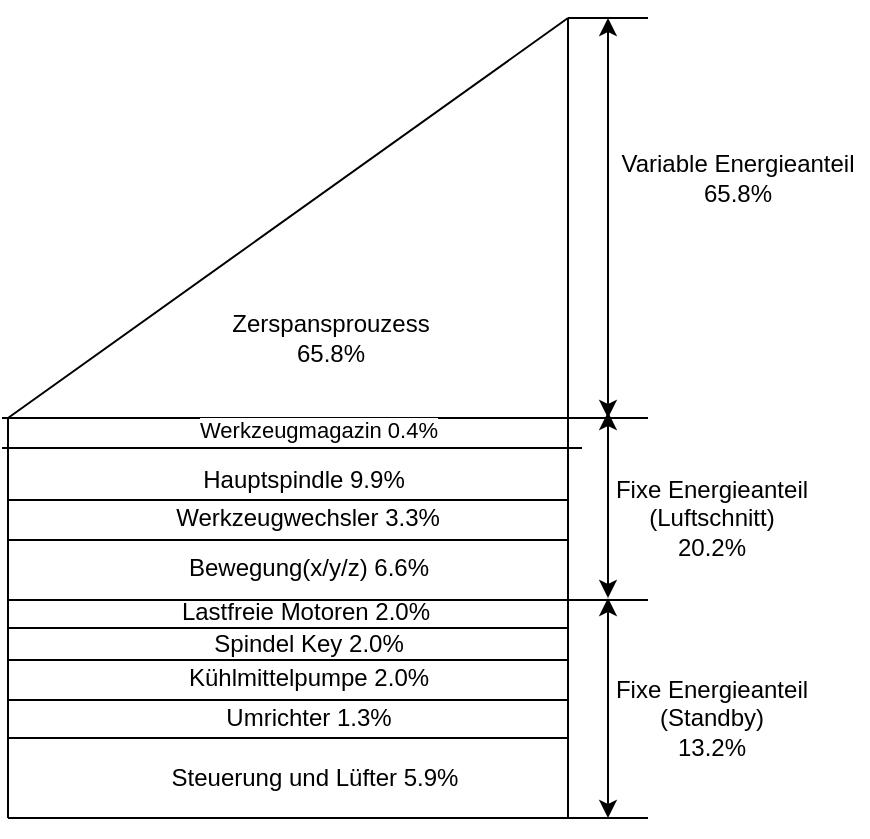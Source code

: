 <mxfile version="15.0.3" type="github">
  <diagram id="9LKyCtstZFuC5NdjGfga" name="Page-1">
    <mxGraphModel dx="946" dy="436" grid="1" gridSize="10" guides="1" tooltips="1" connect="1" arrows="1" fold="1" page="1" pageScale="1" pageWidth="827" pageHeight="1169" math="0" shadow="0">
      <root>
        <mxCell id="0" />
        <mxCell id="1" parent="0" />
        <mxCell id="-WhWzpg13R3qP_2COrhY-2" value="" style="endArrow=none;html=1;" parent="1" edge="1">
          <mxGeometry width="50" height="50" relative="1" as="geometry">
            <mxPoint x="560" y="560" as="sourcePoint" />
            <mxPoint x="560" y="160" as="targetPoint" />
          </mxGeometry>
        </mxCell>
        <mxCell id="-WhWzpg13R3qP_2COrhY-3" value="" style="endArrow=none;html=1;" parent="1" edge="1">
          <mxGeometry width="50" height="50" relative="1" as="geometry">
            <mxPoint x="280" y="560" as="sourcePoint" />
            <mxPoint x="560" y="560" as="targetPoint" />
          </mxGeometry>
        </mxCell>
        <mxCell id="-WhWzpg13R3qP_2COrhY-4" value="" style="endArrow=none;html=1;" parent="1" edge="1">
          <mxGeometry width="50" height="50" relative="1" as="geometry">
            <mxPoint x="280" y="560" as="sourcePoint" />
            <mxPoint x="280" y="360" as="targetPoint" />
          </mxGeometry>
        </mxCell>
        <mxCell id="-WhWzpg13R3qP_2COrhY-5" value="" style="endArrow=none;html=1;" parent="1" edge="1">
          <mxGeometry width="50" height="50" relative="1" as="geometry">
            <mxPoint x="280" y="360" as="sourcePoint" />
            <mxPoint x="560" y="160" as="targetPoint" />
          </mxGeometry>
        </mxCell>
        <mxCell id="-WhWzpg13R3qP_2COrhY-7" value="" style="endArrow=classic;startArrow=classic;html=1;" parent="1" edge="1">
          <mxGeometry width="50" height="50" relative="1" as="geometry">
            <mxPoint x="580" y="360" as="sourcePoint" />
            <mxPoint x="580" y="160" as="targetPoint" />
          </mxGeometry>
        </mxCell>
        <mxCell id="-WhWzpg13R3qP_2COrhY-8" value="" style="endArrow=none;html=1;" parent="1" edge="1">
          <mxGeometry width="50" height="50" relative="1" as="geometry">
            <mxPoint x="560" y="160" as="sourcePoint" />
            <mxPoint x="600" y="160" as="targetPoint" />
          </mxGeometry>
        </mxCell>
        <mxCell id="-WhWzpg13R3qP_2COrhY-9" value="" style="endArrow=none;html=1;" parent="1" edge="1">
          <mxGeometry width="50" height="50" relative="1" as="geometry">
            <mxPoint x="560" y="360" as="sourcePoint" />
            <mxPoint x="600" y="360" as="targetPoint" />
          </mxGeometry>
        </mxCell>
        <mxCell id="-WhWzpg13R3qP_2COrhY-10" value="Variable Energieanteil&lt;br&gt;65.8%" style="text;html=1;strokeColor=none;fillColor=none;align=center;verticalAlign=middle;whiteSpace=wrap;rounded=0;" parent="1" vertex="1">
          <mxGeometry x="580" y="230" width="130" height="20" as="geometry" />
        </mxCell>
        <mxCell id="-WhWzpg13R3qP_2COrhY-11" value="Zerspansprouzess&lt;br&gt;65.8%" style="text;html=1;align=center;verticalAlign=middle;resizable=0;points=[];autosize=1;strokeColor=none;" parent="1" vertex="1">
          <mxGeometry x="386" y="305" width="110" height="30" as="geometry" />
        </mxCell>
        <mxCell id="-WhWzpg13R3qP_2COrhY-12" value="" style="endArrow=none;html=1;" parent="1" edge="1">
          <mxGeometry width="50" height="50" relative="1" as="geometry">
            <mxPoint x="277" y="360" as="sourcePoint" />
            <mxPoint x="567" y="360" as="targetPoint" />
          </mxGeometry>
        </mxCell>
        <mxCell id="xz5khpf50kPUOjSwBiQE-1" value="" style="endArrow=none;html=1;" parent="1" edge="1">
          <mxGeometry width="50" height="50" relative="1" as="geometry">
            <mxPoint x="280" y="401" as="sourcePoint" />
            <mxPoint x="560" y="401" as="targetPoint" />
          </mxGeometry>
        </mxCell>
        <mxCell id="xz5khpf50kPUOjSwBiQE-2" value="" style="endArrow=none;html=1;" parent="1" edge="1">
          <mxGeometry width="50" height="50" relative="1" as="geometry">
            <mxPoint x="280" y="421" as="sourcePoint" />
            <mxPoint x="560" y="421" as="targetPoint" />
          </mxGeometry>
        </mxCell>
        <mxCell id="xz5khpf50kPUOjSwBiQE-3" value="" style="endArrow=none;html=1;" parent="1" edge="1">
          <mxGeometry width="50" height="50" relative="1" as="geometry">
            <mxPoint x="280" y="451" as="sourcePoint" />
            <mxPoint x="560" y="451" as="targetPoint" />
          </mxGeometry>
        </mxCell>
        <mxCell id="xz5khpf50kPUOjSwBiQE-4" value="" style="endArrow=none;html=1;" parent="1" edge="1">
          <mxGeometry width="50" height="50" relative="1" as="geometry">
            <mxPoint x="280" y="465" as="sourcePoint" />
            <mxPoint x="560" y="465" as="targetPoint" />
          </mxGeometry>
        </mxCell>
        <mxCell id="xz5khpf50kPUOjSwBiQE-5" value="" style="endArrow=none;html=1;" parent="1" edge="1">
          <mxGeometry width="50" height="50" relative="1" as="geometry">
            <mxPoint x="280" y="481" as="sourcePoint" />
            <mxPoint x="560" y="481" as="targetPoint" />
          </mxGeometry>
        </mxCell>
        <mxCell id="xz5khpf50kPUOjSwBiQE-6" value="" style="endArrow=none;html=1;" parent="1" edge="1">
          <mxGeometry width="50" height="50" relative="1" as="geometry">
            <mxPoint x="280" y="501" as="sourcePoint" />
            <mxPoint x="560" y="501" as="targetPoint" />
          </mxGeometry>
        </mxCell>
        <mxCell id="xz5khpf50kPUOjSwBiQE-7" value="" style="endArrow=none;html=1;" parent="1" edge="1">
          <mxGeometry width="50" height="50" relative="1" as="geometry">
            <mxPoint x="280" y="520" as="sourcePoint" />
            <mxPoint x="560" y="520" as="targetPoint" />
          </mxGeometry>
        </mxCell>
        <mxCell id="xz5khpf50kPUOjSwBiQE-8" value="Hauptspindle 9.9%" style="text;html=1;strokeColor=none;fillColor=none;align=center;verticalAlign=middle;whiteSpace=wrap;rounded=0;" parent="1" vertex="1">
          <mxGeometry x="363" y="381" width="130" height="20" as="geometry" />
        </mxCell>
        <mxCell id="xz5khpf50kPUOjSwBiQE-9" value="Werkzeugwechsler 3.3%" style="text;html=1;strokeColor=none;fillColor=none;align=center;verticalAlign=middle;whiteSpace=wrap;rounded=0;" parent="1" vertex="1">
          <mxGeometry x="344" y="400" width="172" height="20" as="geometry" />
        </mxCell>
        <mxCell id="xz5khpf50kPUOjSwBiQE-10" value="Bewegung(x/y/z) 6.6%" style="text;html=1;align=center;verticalAlign=middle;resizable=0;points=[];autosize=1;strokeColor=none;" parent="1" vertex="1">
          <mxGeometry x="360" y="425" width="140" height="20" as="geometry" />
        </mxCell>
        <mxCell id="xz5khpf50kPUOjSwBiQE-11" value="Lastfreie Motoren 2.0%" style="text;html=1;strokeColor=none;fillColor=none;align=center;verticalAlign=middle;whiteSpace=wrap;rounded=0;" parent="1" vertex="1">
          <mxGeometry x="364" y="447" width="130" height="20" as="geometry" />
        </mxCell>
        <mxCell id="xz5khpf50kPUOjSwBiQE-12" value="Spindel Key 2.0%" style="text;html=1;align=center;verticalAlign=middle;resizable=0;points=[];autosize=1;strokeColor=none;" parent="1" vertex="1">
          <mxGeometry x="375" y="463" width="110" height="20" as="geometry" />
        </mxCell>
        <mxCell id="xz5khpf50kPUOjSwBiQE-14" value="Kühlmittelpumpe 2.0%" style="text;html=1;align=center;verticalAlign=middle;resizable=0;points=[];autosize=1;strokeColor=none;" parent="1" vertex="1">
          <mxGeometry x="360" y="480" width="140" height="20" as="geometry" />
        </mxCell>
        <mxCell id="xz5khpf50kPUOjSwBiQE-15" value="Umrichter 1.3%" style="text;html=1;align=center;verticalAlign=middle;resizable=0;points=[];autosize=1;strokeColor=none;" parent="1" vertex="1">
          <mxGeometry x="380" y="500" width="100" height="20" as="geometry" />
        </mxCell>
        <mxCell id="xz5khpf50kPUOjSwBiQE-16" value="Steuerung und Lüfter 5.9%" style="text;html=1;align=center;verticalAlign=middle;resizable=0;points=[];autosize=1;strokeColor=none;" parent="1" vertex="1">
          <mxGeometry x="353" y="530" width="160" height="20" as="geometry" />
        </mxCell>
        <mxCell id="xz5khpf50kPUOjSwBiQE-17" value="" style="endArrow=none;html=1;" parent="1" edge="1">
          <mxGeometry width="50" height="50" relative="1" as="geometry">
            <mxPoint x="560" y="451" as="sourcePoint" />
            <mxPoint x="600" y="451" as="targetPoint" />
          </mxGeometry>
        </mxCell>
        <mxCell id="xz5khpf50kPUOjSwBiQE-18" value="" style="endArrow=none;html=1;" parent="1" edge="1">
          <mxGeometry width="50" height="50" relative="1" as="geometry">
            <mxPoint x="560" y="560" as="sourcePoint" />
            <mxPoint x="600" y="560" as="targetPoint" />
          </mxGeometry>
        </mxCell>
        <mxCell id="xz5khpf50kPUOjSwBiQE-19" value="" style="endArrow=classic;startArrow=classic;html=1;" parent="1" edge="1">
          <mxGeometry width="50" height="50" relative="1" as="geometry">
            <mxPoint x="580" y="450" as="sourcePoint" />
            <mxPoint x="580" y="357" as="targetPoint" />
          </mxGeometry>
        </mxCell>
        <mxCell id="xz5khpf50kPUOjSwBiQE-20" value="" style="endArrow=classic;startArrow=classic;html=1;" parent="1" edge="1">
          <mxGeometry width="50" height="50" relative="1" as="geometry">
            <mxPoint x="580" y="560" as="sourcePoint" />
            <mxPoint x="580" y="450" as="targetPoint" />
          </mxGeometry>
        </mxCell>
        <mxCell id="xz5khpf50kPUOjSwBiQE-21" value="Fixe Energieanteil&lt;br&gt;(Luftschnitt)&lt;br&gt;20.2%" style="text;html=1;strokeColor=none;fillColor=none;align=center;verticalAlign=middle;whiteSpace=wrap;rounded=0;" parent="1" vertex="1">
          <mxGeometry x="567" y="400" width="130" height="20" as="geometry" />
        </mxCell>
        <mxCell id="xz5khpf50kPUOjSwBiQE-22" value="Fixe Energieanteil&lt;br&gt;(Standby)&lt;br&gt;13.2%" style="text;html=1;strokeColor=none;fillColor=none;align=center;verticalAlign=middle;whiteSpace=wrap;rounded=0;" parent="1" vertex="1">
          <mxGeometry x="567" y="500" width="130" height="20" as="geometry" />
        </mxCell>
        <mxCell id="q-MvkaIeLWlMvdzVLQIi-1" value="" style="endArrow=none;html=1;" edge="1" parent="1">
          <mxGeometry width="50" height="50" relative="1" as="geometry">
            <mxPoint x="277" y="375" as="sourcePoint" />
            <mxPoint x="567" y="375" as="targetPoint" />
          </mxGeometry>
        </mxCell>
        <mxCell id="q-MvkaIeLWlMvdzVLQIi-3" value="Werkzeugmagazin 0.4%" style="edgeLabel;html=1;align=center;verticalAlign=middle;resizable=0;points=[];" vertex="1" connectable="0" parent="q-MvkaIeLWlMvdzVLQIi-1">
          <mxGeometry x="0.234" y="1" relative="1" as="geometry">
            <mxPoint x="-21" y="-8" as="offset" />
          </mxGeometry>
        </mxCell>
      </root>
    </mxGraphModel>
  </diagram>
</mxfile>
